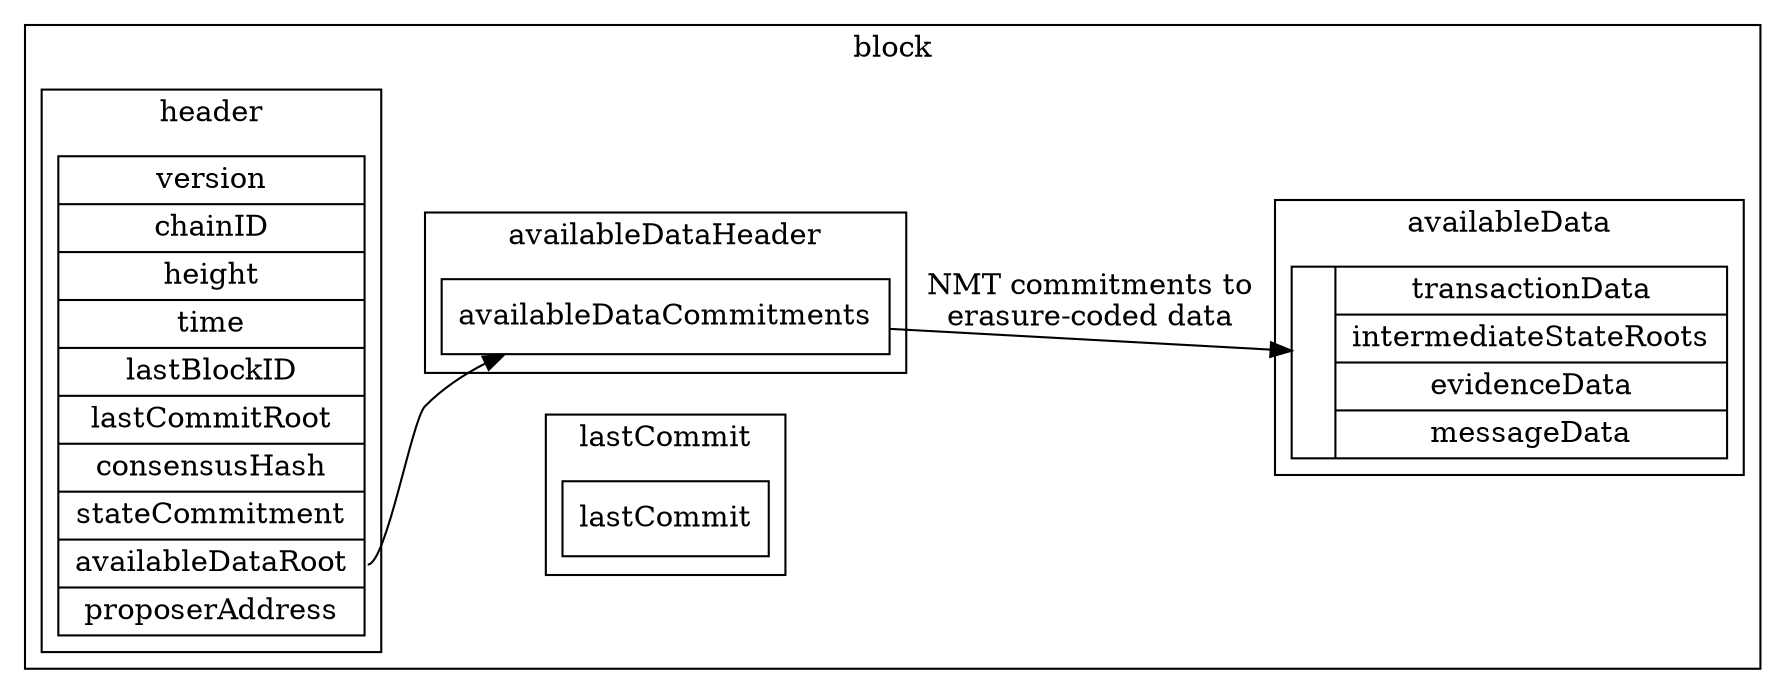 digraph G {
    rankdir = "LR";
    node [shape = record];

    subgraph cluster_block {
        label = "block";

        subgraph cluster_lastcommit {
            label = "lastCommit";
            struct4 [label = "{lastCommit}"];
        }

        subgraph cluster_body {
            label = "availableData";
            struct3 [label = "{ | { transactionData | intermediateStateRoots | evidenceData | messageData } }"];
        }

        subgraph cluster_availableheader {
            label = "availableDataHeader";
            struct2 [label = "{<f0> availableDataCommitments}"];
        }

        subgraph cluster_header {
            label = "header";
            struct1 [label = "version | chainID | height | time | lastBlockID | lastCommitRoot | consensusHash | stateCommitment | <f8> availableDataRoot | proposerAddress"];
        }
    }

    struct1:f8 -> struct2;
    struct2:f0 -> struct3 [label = "NMT commitments to\nerasure-coded data"];

    edge [style = invis];
    struct1 -> struct3;
    struct1 -> struct4;
}